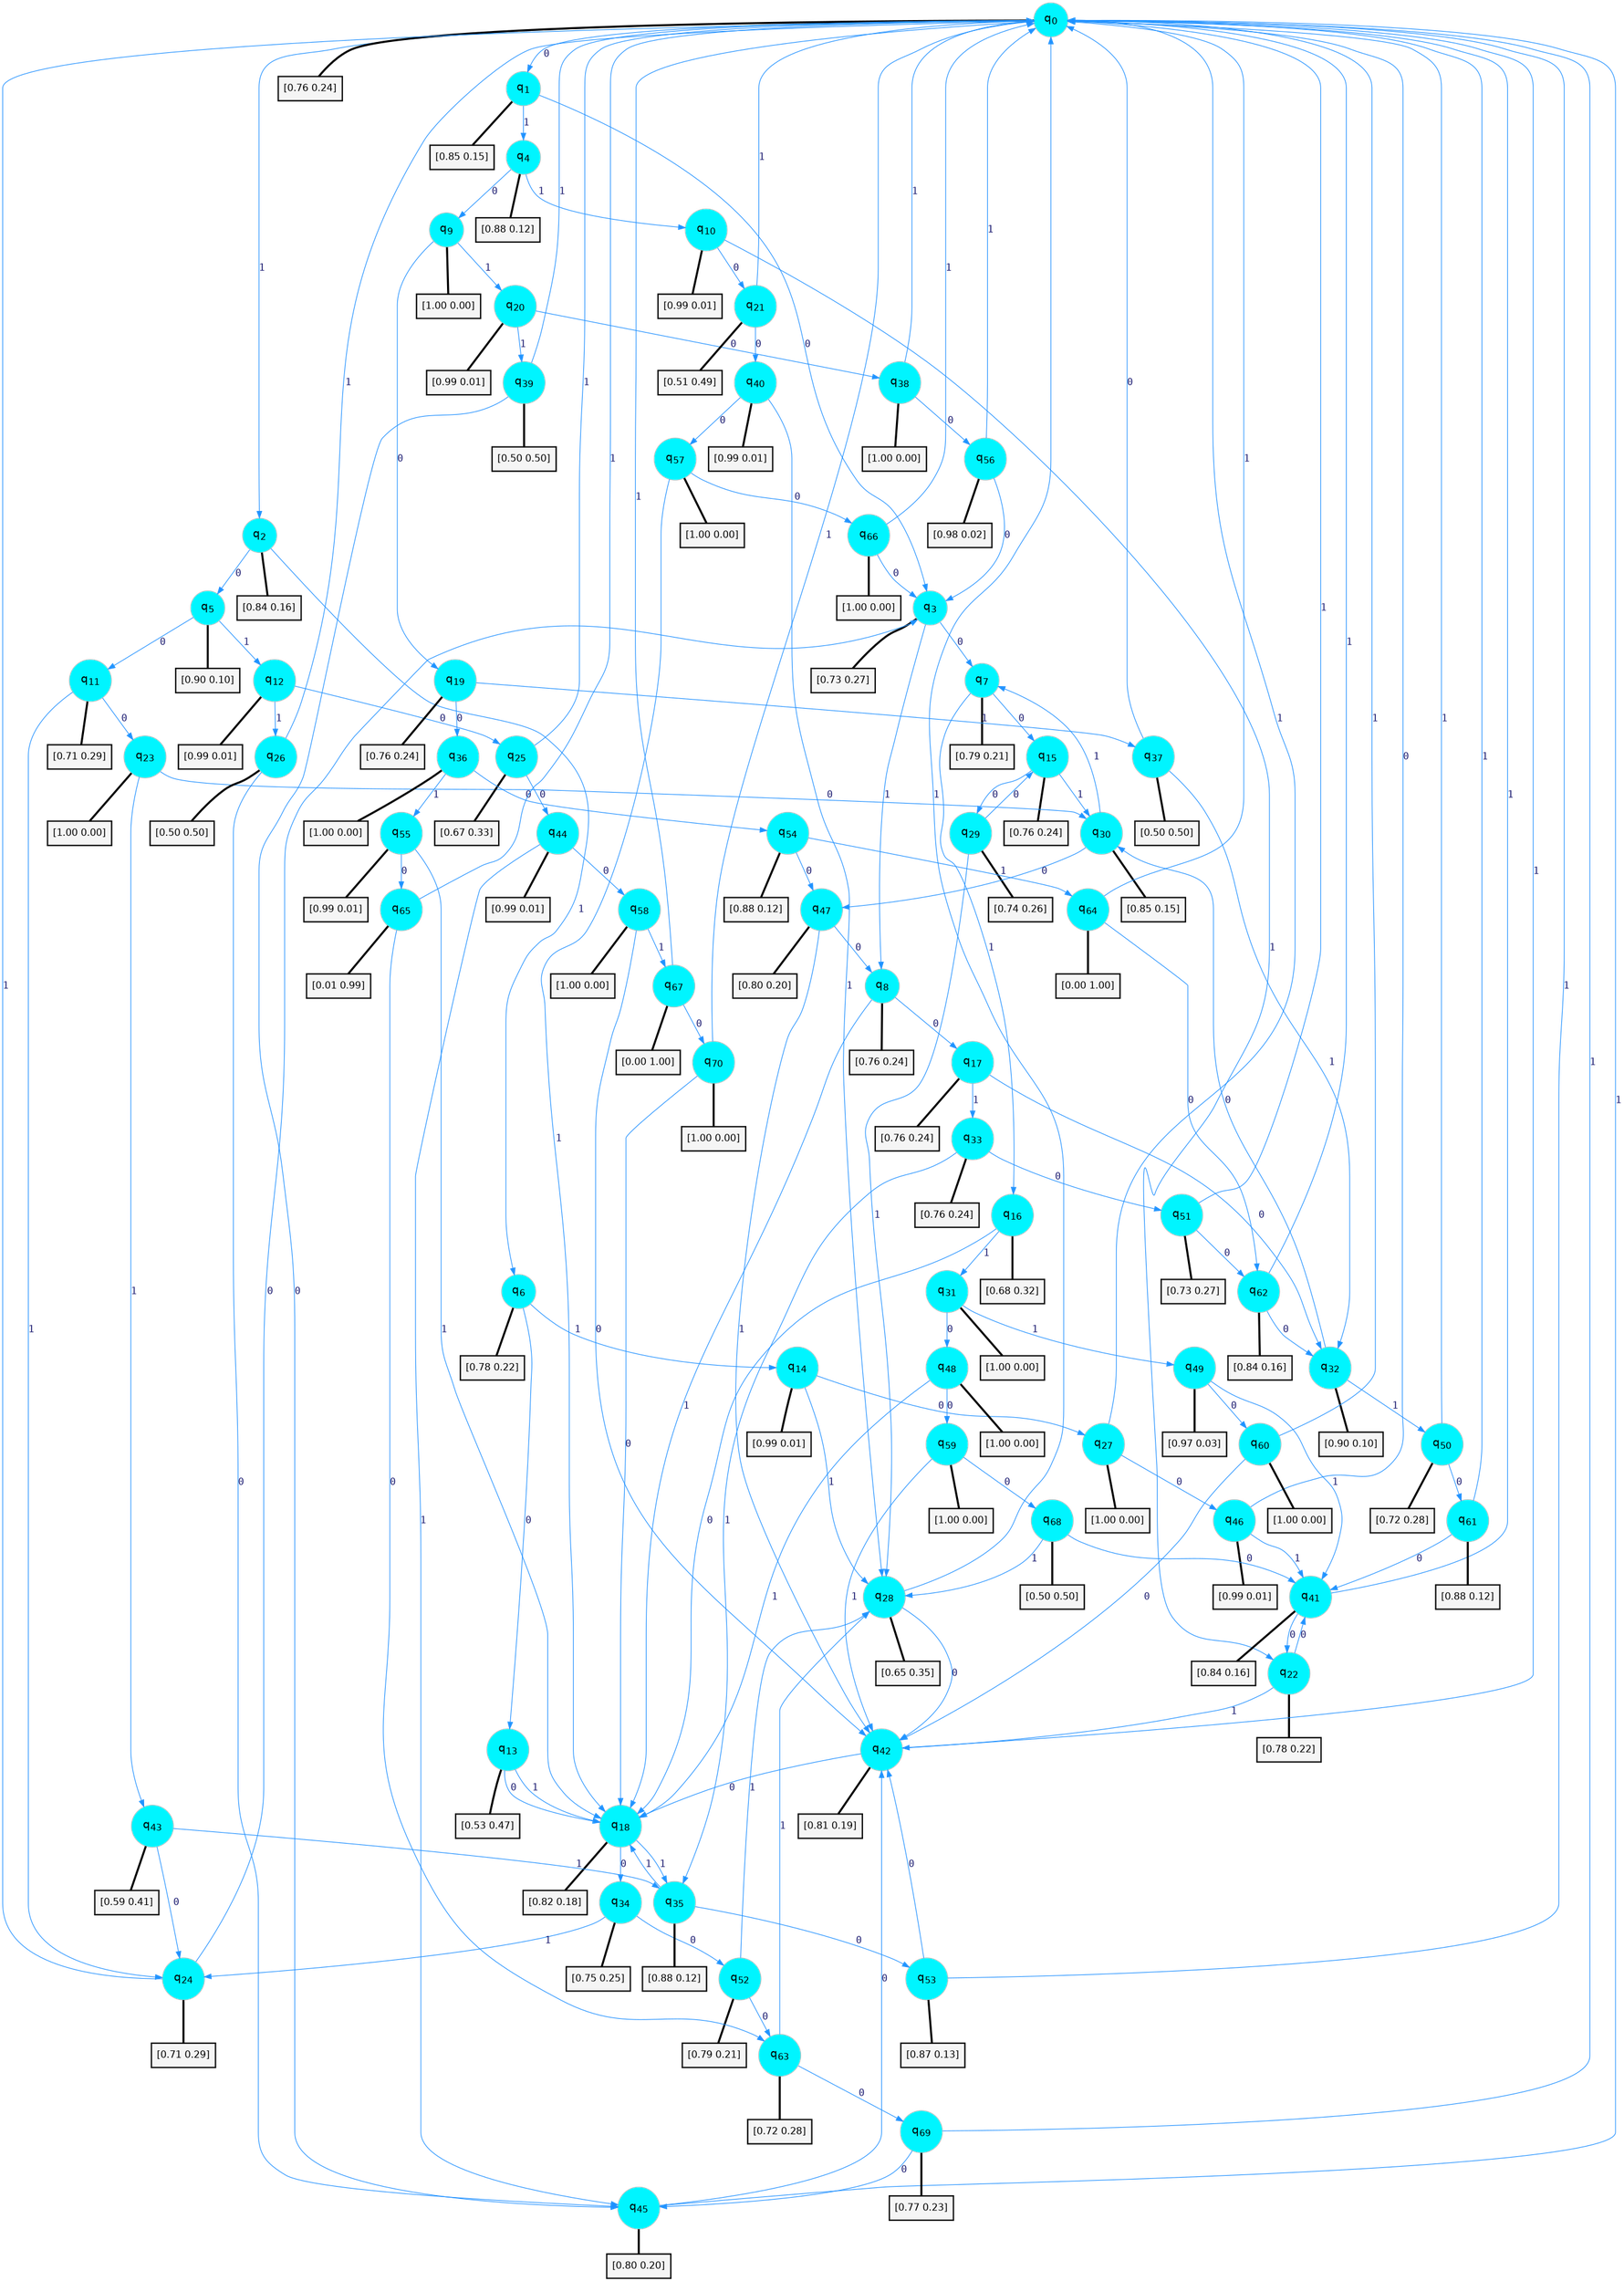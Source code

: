 digraph G {
graph [
bgcolor=transparent, dpi=300, rankdir=TD, size="40,25"];
node [
color=gray, fillcolor=turquoise1, fontcolor=black, fontname=Helvetica, fontsize=16, fontweight=bold, shape=circle, style=filled];
edge [
arrowsize=1, color=dodgerblue1, fontcolor=midnightblue, fontname=courier, fontweight=bold, penwidth=1, style=solid, weight=20];
0[label=<q<SUB>0</SUB>>];
1[label=<q<SUB>1</SUB>>];
2[label=<q<SUB>2</SUB>>];
3[label=<q<SUB>3</SUB>>];
4[label=<q<SUB>4</SUB>>];
5[label=<q<SUB>5</SUB>>];
6[label=<q<SUB>6</SUB>>];
7[label=<q<SUB>7</SUB>>];
8[label=<q<SUB>8</SUB>>];
9[label=<q<SUB>9</SUB>>];
10[label=<q<SUB>10</SUB>>];
11[label=<q<SUB>11</SUB>>];
12[label=<q<SUB>12</SUB>>];
13[label=<q<SUB>13</SUB>>];
14[label=<q<SUB>14</SUB>>];
15[label=<q<SUB>15</SUB>>];
16[label=<q<SUB>16</SUB>>];
17[label=<q<SUB>17</SUB>>];
18[label=<q<SUB>18</SUB>>];
19[label=<q<SUB>19</SUB>>];
20[label=<q<SUB>20</SUB>>];
21[label=<q<SUB>21</SUB>>];
22[label=<q<SUB>22</SUB>>];
23[label=<q<SUB>23</SUB>>];
24[label=<q<SUB>24</SUB>>];
25[label=<q<SUB>25</SUB>>];
26[label=<q<SUB>26</SUB>>];
27[label=<q<SUB>27</SUB>>];
28[label=<q<SUB>28</SUB>>];
29[label=<q<SUB>29</SUB>>];
30[label=<q<SUB>30</SUB>>];
31[label=<q<SUB>31</SUB>>];
32[label=<q<SUB>32</SUB>>];
33[label=<q<SUB>33</SUB>>];
34[label=<q<SUB>34</SUB>>];
35[label=<q<SUB>35</SUB>>];
36[label=<q<SUB>36</SUB>>];
37[label=<q<SUB>37</SUB>>];
38[label=<q<SUB>38</SUB>>];
39[label=<q<SUB>39</SUB>>];
40[label=<q<SUB>40</SUB>>];
41[label=<q<SUB>41</SUB>>];
42[label=<q<SUB>42</SUB>>];
43[label=<q<SUB>43</SUB>>];
44[label=<q<SUB>44</SUB>>];
45[label=<q<SUB>45</SUB>>];
46[label=<q<SUB>46</SUB>>];
47[label=<q<SUB>47</SUB>>];
48[label=<q<SUB>48</SUB>>];
49[label=<q<SUB>49</SUB>>];
50[label=<q<SUB>50</SUB>>];
51[label=<q<SUB>51</SUB>>];
52[label=<q<SUB>52</SUB>>];
53[label=<q<SUB>53</SUB>>];
54[label=<q<SUB>54</SUB>>];
55[label=<q<SUB>55</SUB>>];
56[label=<q<SUB>56</SUB>>];
57[label=<q<SUB>57</SUB>>];
58[label=<q<SUB>58</SUB>>];
59[label=<q<SUB>59</SUB>>];
60[label=<q<SUB>60</SUB>>];
61[label=<q<SUB>61</SUB>>];
62[label=<q<SUB>62</SUB>>];
63[label=<q<SUB>63</SUB>>];
64[label=<q<SUB>64</SUB>>];
65[label=<q<SUB>65</SUB>>];
66[label=<q<SUB>66</SUB>>];
67[label=<q<SUB>67</SUB>>];
68[label=<q<SUB>68</SUB>>];
69[label=<q<SUB>69</SUB>>];
70[label=<q<SUB>70</SUB>>];
71[label="[0.76 0.24]", shape=box,fontcolor=black, fontname=Helvetica, fontsize=14, penwidth=2, fillcolor=whitesmoke,color=black];
72[label="[0.85 0.15]", shape=box,fontcolor=black, fontname=Helvetica, fontsize=14, penwidth=2, fillcolor=whitesmoke,color=black];
73[label="[0.84 0.16]", shape=box,fontcolor=black, fontname=Helvetica, fontsize=14, penwidth=2, fillcolor=whitesmoke,color=black];
74[label="[0.73 0.27]", shape=box,fontcolor=black, fontname=Helvetica, fontsize=14, penwidth=2, fillcolor=whitesmoke,color=black];
75[label="[0.88 0.12]", shape=box,fontcolor=black, fontname=Helvetica, fontsize=14, penwidth=2, fillcolor=whitesmoke,color=black];
76[label="[0.90 0.10]", shape=box,fontcolor=black, fontname=Helvetica, fontsize=14, penwidth=2, fillcolor=whitesmoke,color=black];
77[label="[0.78 0.22]", shape=box,fontcolor=black, fontname=Helvetica, fontsize=14, penwidth=2, fillcolor=whitesmoke,color=black];
78[label="[0.79 0.21]", shape=box,fontcolor=black, fontname=Helvetica, fontsize=14, penwidth=2, fillcolor=whitesmoke,color=black];
79[label="[0.76 0.24]", shape=box,fontcolor=black, fontname=Helvetica, fontsize=14, penwidth=2, fillcolor=whitesmoke,color=black];
80[label="[1.00 0.00]", shape=box,fontcolor=black, fontname=Helvetica, fontsize=14, penwidth=2, fillcolor=whitesmoke,color=black];
81[label="[0.99 0.01]", shape=box,fontcolor=black, fontname=Helvetica, fontsize=14, penwidth=2, fillcolor=whitesmoke,color=black];
82[label="[0.71 0.29]", shape=box,fontcolor=black, fontname=Helvetica, fontsize=14, penwidth=2, fillcolor=whitesmoke,color=black];
83[label="[0.99 0.01]", shape=box,fontcolor=black, fontname=Helvetica, fontsize=14, penwidth=2, fillcolor=whitesmoke,color=black];
84[label="[0.53 0.47]", shape=box,fontcolor=black, fontname=Helvetica, fontsize=14, penwidth=2, fillcolor=whitesmoke,color=black];
85[label="[0.99 0.01]", shape=box,fontcolor=black, fontname=Helvetica, fontsize=14, penwidth=2, fillcolor=whitesmoke,color=black];
86[label="[0.76 0.24]", shape=box,fontcolor=black, fontname=Helvetica, fontsize=14, penwidth=2, fillcolor=whitesmoke,color=black];
87[label="[0.68 0.32]", shape=box,fontcolor=black, fontname=Helvetica, fontsize=14, penwidth=2, fillcolor=whitesmoke,color=black];
88[label="[0.76 0.24]", shape=box,fontcolor=black, fontname=Helvetica, fontsize=14, penwidth=2, fillcolor=whitesmoke,color=black];
89[label="[0.82 0.18]", shape=box,fontcolor=black, fontname=Helvetica, fontsize=14, penwidth=2, fillcolor=whitesmoke,color=black];
90[label="[0.76 0.24]", shape=box,fontcolor=black, fontname=Helvetica, fontsize=14, penwidth=2, fillcolor=whitesmoke,color=black];
91[label="[0.99 0.01]", shape=box,fontcolor=black, fontname=Helvetica, fontsize=14, penwidth=2, fillcolor=whitesmoke,color=black];
92[label="[0.51 0.49]", shape=box,fontcolor=black, fontname=Helvetica, fontsize=14, penwidth=2, fillcolor=whitesmoke,color=black];
93[label="[0.78 0.22]", shape=box,fontcolor=black, fontname=Helvetica, fontsize=14, penwidth=2, fillcolor=whitesmoke,color=black];
94[label="[1.00 0.00]", shape=box,fontcolor=black, fontname=Helvetica, fontsize=14, penwidth=2, fillcolor=whitesmoke,color=black];
95[label="[0.71 0.29]", shape=box,fontcolor=black, fontname=Helvetica, fontsize=14, penwidth=2, fillcolor=whitesmoke,color=black];
96[label="[0.67 0.33]", shape=box,fontcolor=black, fontname=Helvetica, fontsize=14, penwidth=2, fillcolor=whitesmoke,color=black];
97[label="[0.50 0.50]", shape=box,fontcolor=black, fontname=Helvetica, fontsize=14, penwidth=2, fillcolor=whitesmoke,color=black];
98[label="[1.00 0.00]", shape=box,fontcolor=black, fontname=Helvetica, fontsize=14, penwidth=2, fillcolor=whitesmoke,color=black];
99[label="[0.65 0.35]", shape=box,fontcolor=black, fontname=Helvetica, fontsize=14, penwidth=2, fillcolor=whitesmoke,color=black];
100[label="[0.74 0.26]", shape=box,fontcolor=black, fontname=Helvetica, fontsize=14, penwidth=2, fillcolor=whitesmoke,color=black];
101[label="[0.85 0.15]", shape=box,fontcolor=black, fontname=Helvetica, fontsize=14, penwidth=2, fillcolor=whitesmoke,color=black];
102[label="[1.00 0.00]", shape=box,fontcolor=black, fontname=Helvetica, fontsize=14, penwidth=2, fillcolor=whitesmoke,color=black];
103[label="[0.90 0.10]", shape=box,fontcolor=black, fontname=Helvetica, fontsize=14, penwidth=2, fillcolor=whitesmoke,color=black];
104[label="[0.76 0.24]", shape=box,fontcolor=black, fontname=Helvetica, fontsize=14, penwidth=2, fillcolor=whitesmoke,color=black];
105[label="[0.75 0.25]", shape=box,fontcolor=black, fontname=Helvetica, fontsize=14, penwidth=2, fillcolor=whitesmoke,color=black];
106[label="[0.88 0.12]", shape=box,fontcolor=black, fontname=Helvetica, fontsize=14, penwidth=2, fillcolor=whitesmoke,color=black];
107[label="[1.00 0.00]", shape=box,fontcolor=black, fontname=Helvetica, fontsize=14, penwidth=2, fillcolor=whitesmoke,color=black];
108[label="[0.50 0.50]", shape=box,fontcolor=black, fontname=Helvetica, fontsize=14, penwidth=2, fillcolor=whitesmoke,color=black];
109[label="[1.00 0.00]", shape=box,fontcolor=black, fontname=Helvetica, fontsize=14, penwidth=2, fillcolor=whitesmoke,color=black];
110[label="[0.50 0.50]", shape=box,fontcolor=black, fontname=Helvetica, fontsize=14, penwidth=2, fillcolor=whitesmoke,color=black];
111[label="[0.99 0.01]", shape=box,fontcolor=black, fontname=Helvetica, fontsize=14, penwidth=2, fillcolor=whitesmoke,color=black];
112[label="[0.84 0.16]", shape=box,fontcolor=black, fontname=Helvetica, fontsize=14, penwidth=2, fillcolor=whitesmoke,color=black];
113[label="[0.81 0.19]", shape=box,fontcolor=black, fontname=Helvetica, fontsize=14, penwidth=2, fillcolor=whitesmoke,color=black];
114[label="[0.59 0.41]", shape=box,fontcolor=black, fontname=Helvetica, fontsize=14, penwidth=2, fillcolor=whitesmoke,color=black];
115[label="[0.99 0.01]", shape=box,fontcolor=black, fontname=Helvetica, fontsize=14, penwidth=2, fillcolor=whitesmoke,color=black];
116[label="[0.80 0.20]", shape=box,fontcolor=black, fontname=Helvetica, fontsize=14, penwidth=2, fillcolor=whitesmoke,color=black];
117[label="[0.99 0.01]", shape=box,fontcolor=black, fontname=Helvetica, fontsize=14, penwidth=2, fillcolor=whitesmoke,color=black];
118[label="[0.80 0.20]", shape=box,fontcolor=black, fontname=Helvetica, fontsize=14, penwidth=2, fillcolor=whitesmoke,color=black];
119[label="[1.00 0.00]", shape=box,fontcolor=black, fontname=Helvetica, fontsize=14, penwidth=2, fillcolor=whitesmoke,color=black];
120[label="[0.97 0.03]", shape=box,fontcolor=black, fontname=Helvetica, fontsize=14, penwidth=2, fillcolor=whitesmoke,color=black];
121[label="[0.72 0.28]", shape=box,fontcolor=black, fontname=Helvetica, fontsize=14, penwidth=2, fillcolor=whitesmoke,color=black];
122[label="[0.73 0.27]", shape=box,fontcolor=black, fontname=Helvetica, fontsize=14, penwidth=2, fillcolor=whitesmoke,color=black];
123[label="[0.79 0.21]", shape=box,fontcolor=black, fontname=Helvetica, fontsize=14, penwidth=2, fillcolor=whitesmoke,color=black];
124[label="[0.87 0.13]", shape=box,fontcolor=black, fontname=Helvetica, fontsize=14, penwidth=2, fillcolor=whitesmoke,color=black];
125[label="[0.88 0.12]", shape=box,fontcolor=black, fontname=Helvetica, fontsize=14, penwidth=2, fillcolor=whitesmoke,color=black];
126[label="[0.99 0.01]", shape=box,fontcolor=black, fontname=Helvetica, fontsize=14, penwidth=2, fillcolor=whitesmoke,color=black];
127[label="[0.98 0.02]", shape=box,fontcolor=black, fontname=Helvetica, fontsize=14, penwidth=2, fillcolor=whitesmoke,color=black];
128[label="[1.00 0.00]", shape=box,fontcolor=black, fontname=Helvetica, fontsize=14, penwidth=2, fillcolor=whitesmoke,color=black];
129[label="[1.00 0.00]", shape=box,fontcolor=black, fontname=Helvetica, fontsize=14, penwidth=2, fillcolor=whitesmoke,color=black];
130[label="[1.00 0.00]", shape=box,fontcolor=black, fontname=Helvetica, fontsize=14, penwidth=2, fillcolor=whitesmoke,color=black];
131[label="[1.00 0.00]", shape=box,fontcolor=black, fontname=Helvetica, fontsize=14, penwidth=2, fillcolor=whitesmoke,color=black];
132[label="[0.88 0.12]", shape=box,fontcolor=black, fontname=Helvetica, fontsize=14, penwidth=2, fillcolor=whitesmoke,color=black];
133[label="[0.84 0.16]", shape=box,fontcolor=black, fontname=Helvetica, fontsize=14, penwidth=2, fillcolor=whitesmoke,color=black];
134[label="[0.72 0.28]", shape=box,fontcolor=black, fontname=Helvetica, fontsize=14, penwidth=2, fillcolor=whitesmoke,color=black];
135[label="[0.00 1.00]", shape=box,fontcolor=black, fontname=Helvetica, fontsize=14, penwidth=2, fillcolor=whitesmoke,color=black];
136[label="[0.01 0.99]", shape=box,fontcolor=black, fontname=Helvetica, fontsize=14, penwidth=2, fillcolor=whitesmoke,color=black];
137[label="[1.00 0.00]", shape=box,fontcolor=black, fontname=Helvetica, fontsize=14, penwidth=2, fillcolor=whitesmoke,color=black];
138[label="[0.00 1.00]", shape=box,fontcolor=black, fontname=Helvetica, fontsize=14, penwidth=2, fillcolor=whitesmoke,color=black];
139[label="[0.50 0.50]", shape=box,fontcolor=black, fontname=Helvetica, fontsize=14, penwidth=2, fillcolor=whitesmoke,color=black];
140[label="[0.77 0.23]", shape=box,fontcolor=black, fontname=Helvetica, fontsize=14, penwidth=2, fillcolor=whitesmoke,color=black];
141[label="[1.00 0.00]", shape=box,fontcolor=black, fontname=Helvetica, fontsize=14, penwidth=2, fillcolor=whitesmoke,color=black];
0->1 [label=0];
0->2 [label=1];
0->71 [arrowhead=none, penwidth=3,color=black];
1->3 [label=0];
1->4 [label=1];
1->72 [arrowhead=none, penwidth=3,color=black];
2->5 [label=0];
2->6 [label=1];
2->73 [arrowhead=none, penwidth=3,color=black];
3->7 [label=0];
3->8 [label=1];
3->74 [arrowhead=none, penwidth=3,color=black];
4->9 [label=0];
4->10 [label=1];
4->75 [arrowhead=none, penwidth=3,color=black];
5->11 [label=0];
5->12 [label=1];
5->76 [arrowhead=none, penwidth=3,color=black];
6->13 [label=0];
6->14 [label=1];
6->77 [arrowhead=none, penwidth=3,color=black];
7->15 [label=0];
7->16 [label=1];
7->78 [arrowhead=none, penwidth=3,color=black];
8->17 [label=0];
8->18 [label=1];
8->79 [arrowhead=none, penwidth=3,color=black];
9->19 [label=0];
9->20 [label=1];
9->80 [arrowhead=none, penwidth=3,color=black];
10->21 [label=0];
10->22 [label=1];
10->81 [arrowhead=none, penwidth=3,color=black];
11->23 [label=0];
11->24 [label=1];
11->82 [arrowhead=none, penwidth=3,color=black];
12->25 [label=0];
12->26 [label=1];
12->83 [arrowhead=none, penwidth=3,color=black];
13->18 [label=0];
13->18 [label=1];
13->84 [arrowhead=none, penwidth=3,color=black];
14->27 [label=0];
14->28 [label=1];
14->85 [arrowhead=none, penwidth=3,color=black];
15->29 [label=0];
15->30 [label=1];
15->86 [arrowhead=none, penwidth=3,color=black];
16->18 [label=0];
16->31 [label=1];
16->87 [arrowhead=none, penwidth=3,color=black];
17->32 [label=0];
17->33 [label=1];
17->88 [arrowhead=none, penwidth=3,color=black];
18->34 [label=0];
18->35 [label=1];
18->89 [arrowhead=none, penwidth=3,color=black];
19->36 [label=0];
19->37 [label=1];
19->90 [arrowhead=none, penwidth=3,color=black];
20->38 [label=0];
20->39 [label=1];
20->91 [arrowhead=none, penwidth=3,color=black];
21->40 [label=0];
21->0 [label=1];
21->92 [arrowhead=none, penwidth=3,color=black];
22->41 [label=0];
22->42 [label=1];
22->93 [arrowhead=none, penwidth=3,color=black];
23->30 [label=0];
23->43 [label=1];
23->94 [arrowhead=none, penwidth=3,color=black];
24->3 [label=0];
24->0 [label=1];
24->95 [arrowhead=none, penwidth=3,color=black];
25->44 [label=0];
25->0 [label=1];
25->96 [arrowhead=none, penwidth=3,color=black];
26->45 [label=0];
26->0 [label=1];
26->97 [arrowhead=none, penwidth=3,color=black];
27->46 [label=0];
27->0 [label=1];
27->98 [arrowhead=none, penwidth=3,color=black];
28->42 [label=0];
28->0 [label=1];
28->99 [arrowhead=none, penwidth=3,color=black];
29->15 [label=0];
29->28 [label=1];
29->100 [arrowhead=none, penwidth=3,color=black];
30->47 [label=0];
30->7 [label=1];
30->101 [arrowhead=none, penwidth=3,color=black];
31->48 [label=0];
31->49 [label=1];
31->102 [arrowhead=none, penwidth=3,color=black];
32->30 [label=0];
32->50 [label=1];
32->103 [arrowhead=none, penwidth=3,color=black];
33->51 [label=0];
33->35 [label=1];
33->104 [arrowhead=none, penwidth=3,color=black];
34->52 [label=0];
34->24 [label=1];
34->105 [arrowhead=none, penwidth=3,color=black];
35->53 [label=0];
35->18 [label=1];
35->106 [arrowhead=none, penwidth=3,color=black];
36->54 [label=0];
36->55 [label=1];
36->107 [arrowhead=none, penwidth=3,color=black];
37->0 [label=0];
37->32 [label=1];
37->108 [arrowhead=none, penwidth=3,color=black];
38->56 [label=0];
38->0 [label=1];
38->109 [arrowhead=none, penwidth=3,color=black];
39->45 [label=0];
39->0 [label=1];
39->110 [arrowhead=none, penwidth=3,color=black];
40->57 [label=0];
40->28 [label=1];
40->111 [arrowhead=none, penwidth=3,color=black];
41->22 [label=0];
41->0 [label=1];
41->112 [arrowhead=none, penwidth=3,color=black];
42->18 [label=0];
42->0 [label=1];
42->113 [arrowhead=none, penwidth=3,color=black];
43->24 [label=0];
43->35 [label=1];
43->114 [arrowhead=none, penwidth=3,color=black];
44->58 [label=0];
44->45 [label=1];
44->115 [arrowhead=none, penwidth=3,color=black];
45->42 [label=0];
45->0 [label=1];
45->116 [arrowhead=none, penwidth=3,color=black];
46->0 [label=0];
46->41 [label=1];
46->117 [arrowhead=none, penwidth=3,color=black];
47->8 [label=0];
47->42 [label=1];
47->118 [arrowhead=none, penwidth=3,color=black];
48->59 [label=0];
48->18 [label=1];
48->119 [arrowhead=none, penwidth=3,color=black];
49->60 [label=0];
49->41 [label=1];
49->120 [arrowhead=none, penwidth=3,color=black];
50->61 [label=0];
50->0 [label=1];
50->121 [arrowhead=none, penwidth=3,color=black];
51->62 [label=0];
51->0 [label=1];
51->122 [arrowhead=none, penwidth=3,color=black];
52->63 [label=0];
52->28 [label=1];
52->123 [arrowhead=none, penwidth=3,color=black];
53->42 [label=0];
53->0 [label=1];
53->124 [arrowhead=none, penwidth=3,color=black];
54->47 [label=0];
54->64 [label=1];
54->125 [arrowhead=none, penwidth=3,color=black];
55->65 [label=0];
55->18 [label=1];
55->126 [arrowhead=none, penwidth=3,color=black];
56->3 [label=0];
56->0 [label=1];
56->127 [arrowhead=none, penwidth=3,color=black];
57->66 [label=0];
57->18 [label=1];
57->128 [arrowhead=none, penwidth=3,color=black];
58->42 [label=0];
58->67 [label=1];
58->129 [arrowhead=none, penwidth=3,color=black];
59->68 [label=0];
59->42 [label=1];
59->130 [arrowhead=none, penwidth=3,color=black];
60->42 [label=0];
60->0 [label=1];
60->131 [arrowhead=none, penwidth=3,color=black];
61->41 [label=0];
61->0 [label=1];
61->132 [arrowhead=none, penwidth=3,color=black];
62->32 [label=0];
62->0 [label=1];
62->133 [arrowhead=none, penwidth=3,color=black];
63->69 [label=0];
63->28 [label=1];
63->134 [arrowhead=none, penwidth=3,color=black];
64->62 [label=0];
64->0 [label=1];
64->135 [arrowhead=none, penwidth=3,color=black];
65->63 [label=0];
65->0 [label=1];
65->136 [arrowhead=none, penwidth=3,color=black];
66->3 [label=0];
66->0 [label=1];
66->137 [arrowhead=none, penwidth=3,color=black];
67->70 [label=0];
67->0 [label=1];
67->138 [arrowhead=none, penwidth=3,color=black];
68->41 [label=0];
68->28 [label=1];
68->139 [arrowhead=none, penwidth=3,color=black];
69->45 [label=0];
69->0 [label=1];
69->140 [arrowhead=none, penwidth=3,color=black];
70->18 [label=0];
70->0 [label=1];
70->141 [arrowhead=none, penwidth=3,color=black];
}
